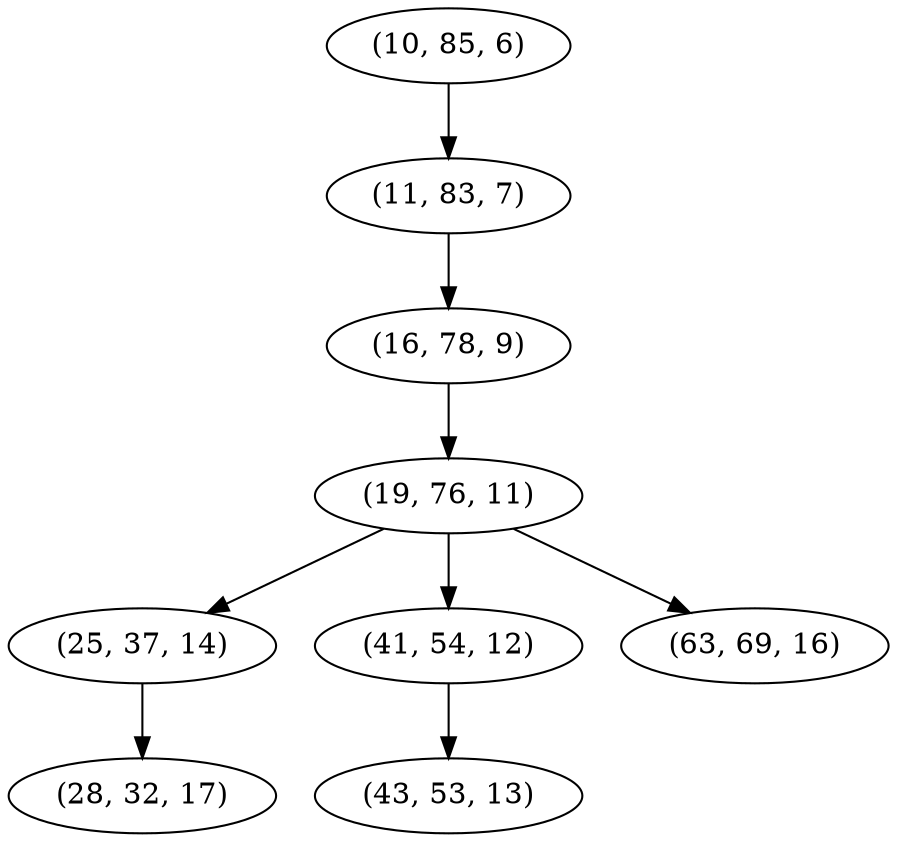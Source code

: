 digraph tree {
    "(10, 85, 6)";
    "(11, 83, 7)";
    "(16, 78, 9)";
    "(19, 76, 11)";
    "(25, 37, 14)";
    "(28, 32, 17)";
    "(41, 54, 12)";
    "(43, 53, 13)";
    "(63, 69, 16)";
    "(10, 85, 6)" -> "(11, 83, 7)";
    "(11, 83, 7)" -> "(16, 78, 9)";
    "(16, 78, 9)" -> "(19, 76, 11)";
    "(19, 76, 11)" -> "(25, 37, 14)";
    "(19, 76, 11)" -> "(41, 54, 12)";
    "(19, 76, 11)" -> "(63, 69, 16)";
    "(25, 37, 14)" -> "(28, 32, 17)";
    "(41, 54, 12)" -> "(43, 53, 13)";
}
